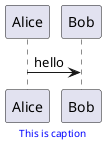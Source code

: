 {
  "sha1": "pqq2g31557mpzp9dur5u7rx3vc8kead",
  "insertion": {
    "when": "2024-06-04T17:28:41.588Z",
    "user": "plantuml@gmail.com"
  }
}
@startuml
skinParam CaptionFontSize 10
skinParam CaptionFontColor blue
Alice->Bob:hello
caption This is caption
@enduml 
